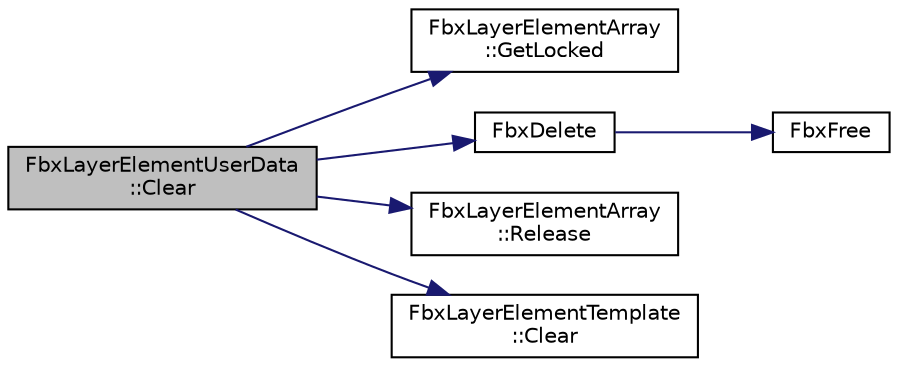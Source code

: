 digraph "FbxLayerElementUserData::Clear"
{
  edge [fontname="Helvetica",fontsize="10",labelfontname="Helvetica",labelfontsize="10"];
  node [fontname="Helvetica",fontsize="10",shape=record];
  rankdir="LR";
  Node16 [label="FbxLayerElementUserData\l::Clear",height=0.2,width=0.4,color="black", fillcolor="grey75", style="filled", fontcolor="black"];
  Node16 -> Node17 [color="midnightblue",fontsize="10",style="solid",fontname="Helvetica"];
  Node17 [label="FbxLayerElementArray\l::GetLocked",height=0.2,width=0.4,color="black", fillcolor="white", style="filled",URL="$class_fbx_layer_element_array.html#a34ac50b866b0615109329c114e612b83"];
  Node16 -> Node18 [color="midnightblue",fontsize="10",style="solid",fontname="Helvetica"];
  Node18 [label="FbxDelete",height=0.2,width=0.4,color="black", fillcolor="white", style="filled",URL="$fbxalloc_8h.html#a55138f34ac93c519a78f624178c128d6",tooltip="Deletion policy for pointer template classes that uses the FbxDelete() function. "];
  Node18 -> Node19 [color="midnightblue",fontsize="10",style="solid",fontname="Helvetica"];
  Node19 [label="FbxFree",height=0.2,width=0.4,color="black", fillcolor="white", style="filled",URL="$fbxalloc_8h.html#a8252906713d55f4c56e7ba84221d3852"];
  Node16 -> Node20 [color="midnightblue",fontsize="10",style="solid",fontname="Helvetica"];
  Node20 [label="FbxLayerElementArray\l::Release",height=0.2,width=0.4,color="black", fillcolor="white", style="filled",URL="$class_fbx_layer_element_array.html#a574fce5860ae84a77c15d18bf3a2cd87"];
  Node16 -> Node21 [color="midnightblue",fontsize="10",style="solid",fontname="Helvetica"];
  Node21 [label="FbxLayerElementTemplate\l::Clear",height=0.2,width=0.4,color="black", fillcolor="white", style="filled",URL="$class_fbx_layer_element_template.html#abe029dd81aa956b415b9534aa3536bf0"];
}
